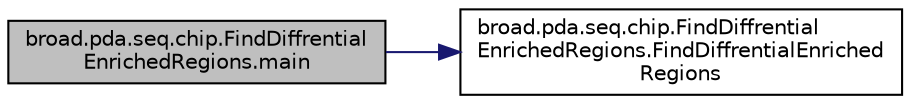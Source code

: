 digraph "broad.pda.seq.chip.FindDiffrentialEnrichedRegions.main"
{
  edge [fontname="Helvetica",fontsize="10",labelfontname="Helvetica",labelfontsize="10"];
  node [fontname="Helvetica",fontsize="10",shape=record];
  rankdir="LR";
  Node1 [label="broad.pda.seq.chip.FindDiffrential\lEnrichedRegions.main",height=0.2,width=0.4,color="black", fillcolor="grey75", style="filled" fontcolor="black"];
  Node1 -> Node2 [color="midnightblue",fontsize="10",style="solid"];
  Node2 [label="broad.pda.seq.chip.FindDiffrential\lEnrichedRegions.FindDiffrentialEnriched\lRegions",height=0.2,width=0.4,color="black", fillcolor="white", style="filled",URL="$classbroad_1_1pda_1_1seq_1_1chip_1_1_find_diffrential_enriched_regions.html#a7954cc89a53ebefabb09d3fba8878d96"];
}
